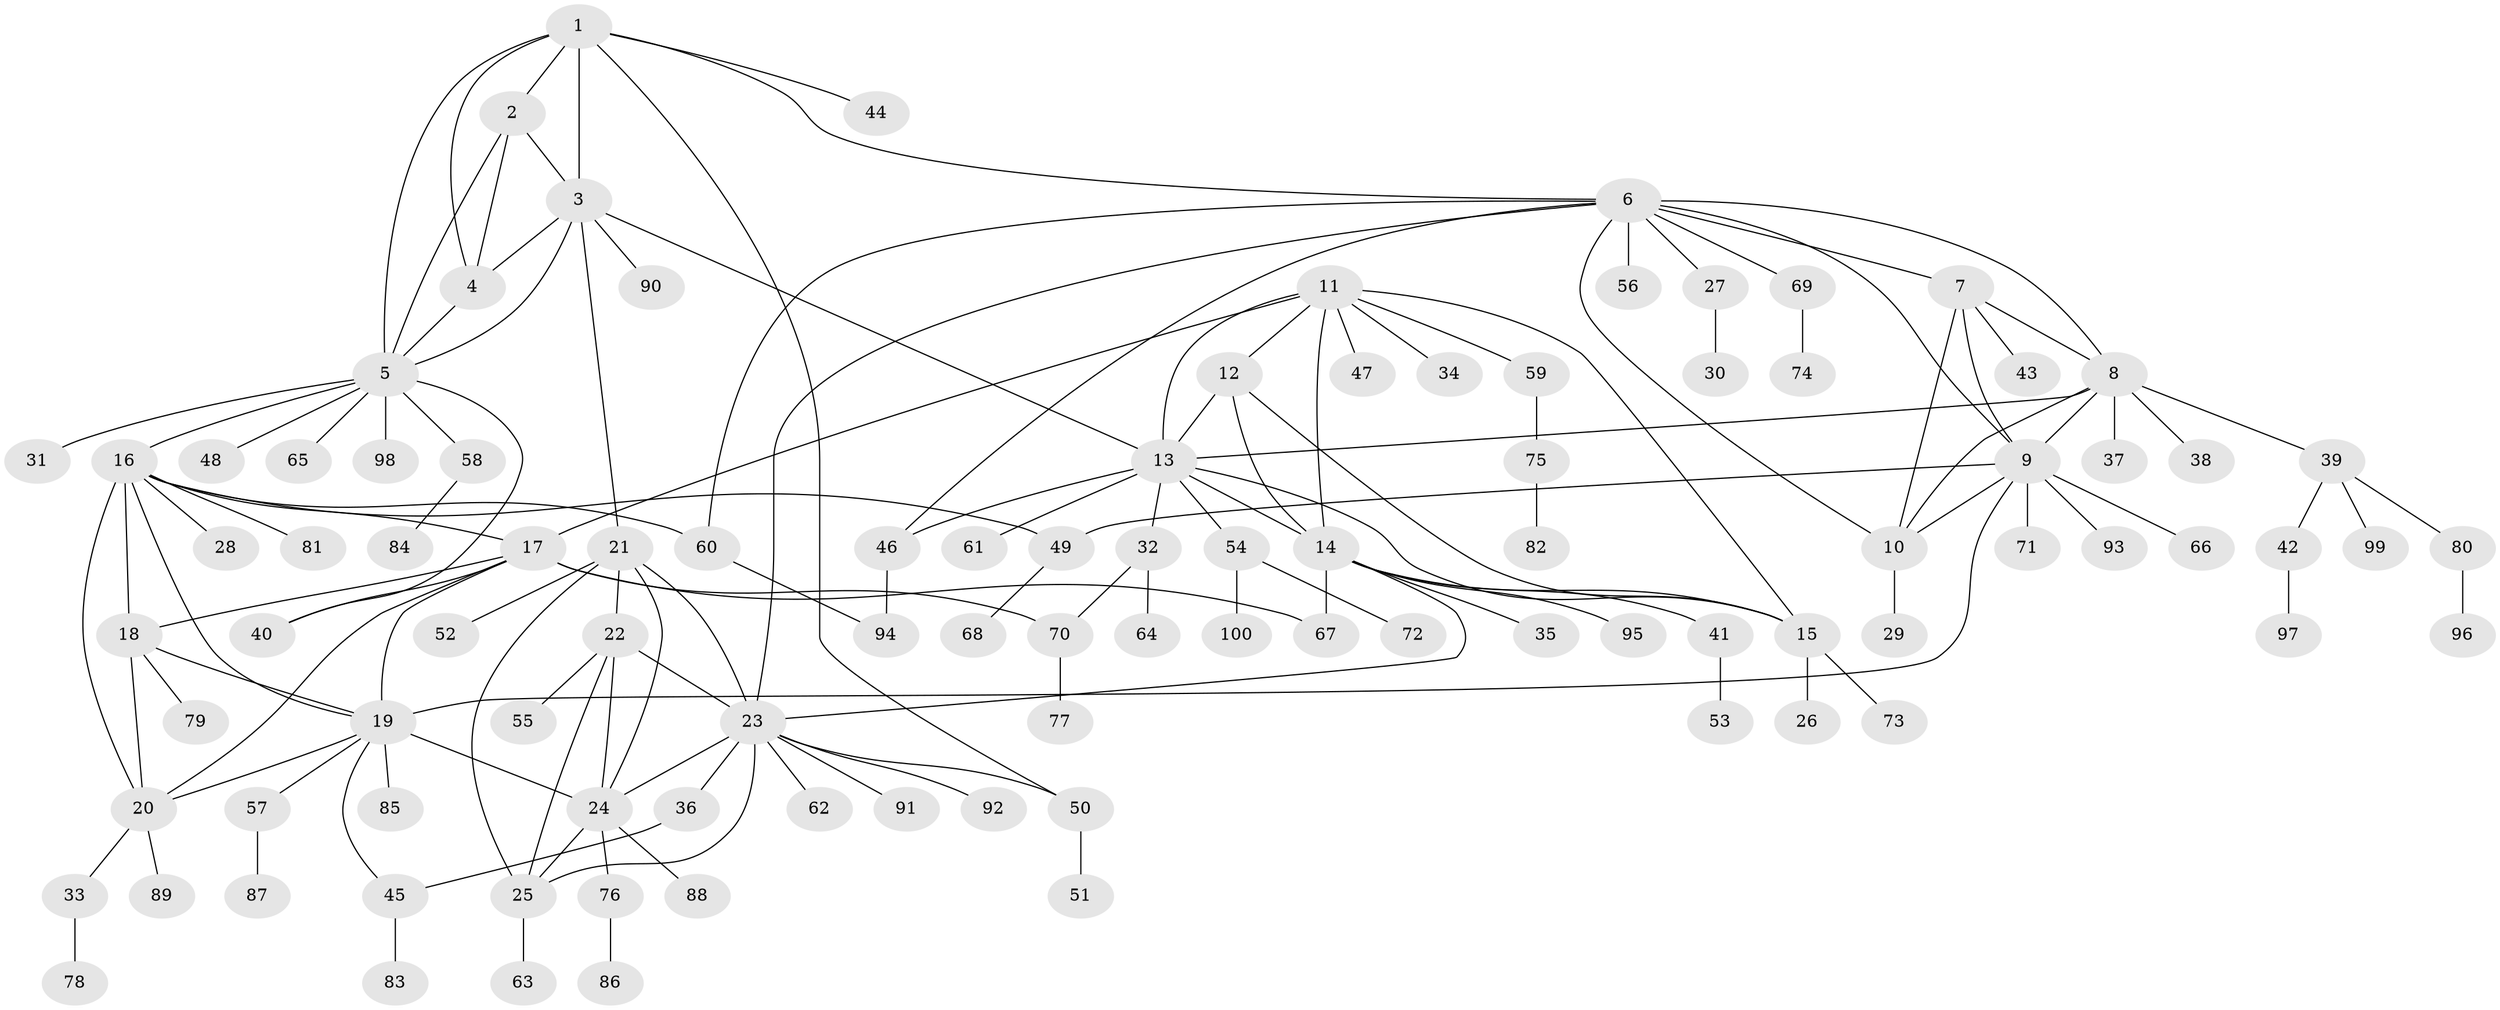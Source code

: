 // coarse degree distribution, {6: 0.04285714285714286, 4: 0.11428571428571428, 11: 0.014285714285714285, 9: 0.02857142857142857, 7: 0.02857142857142857, 8: 0.07142857142857142, 5: 0.04285714285714286, 10: 0.014285714285714285, 1: 0.38571428571428573, 3: 0.07142857142857142, 2: 0.18571428571428572}
// Generated by graph-tools (version 1.1) at 2025/52/03/04/25 22:52:35]
// undirected, 100 vertices, 144 edges
graph export_dot {
  node [color=gray90,style=filled];
  1;
  2;
  3;
  4;
  5;
  6;
  7;
  8;
  9;
  10;
  11;
  12;
  13;
  14;
  15;
  16;
  17;
  18;
  19;
  20;
  21;
  22;
  23;
  24;
  25;
  26;
  27;
  28;
  29;
  30;
  31;
  32;
  33;
  34;
  35;
  36;
  37;
  38;
  39;
  40;
  41;
  42;
  43;
  44;
  45;
  46;
  47;
  48;
  49;
  50;
  51;
  52;
  53;
  54;
  55;
  56;
  57;
  58;
  59;
  60;
  61;
  62;
  63;
  64;
  65;
  66;
  67;
  68;
  69;
  70;
  71;
  72;
  73;
  74;
  75;
  76;
  77;
  78;
  79;
  80;
  81;
  82;
  83;
  84;
  85;
  86;
  87;
  88;
  89;
  90;
  91;
  92;
  93;
  94;
  95;
  96;
  97;
  98;
  99;
  100;
  1 -- 2;
  1 -- 3;
  1 -- 4;
  1 -- 5;
  1 -- 6;
  1 -- 44;
  1 -- 50;
  2 -- 3;
  2 -- 4;
  2 -- 5;
  3 -- 4;
  3 -- 5;
  3 -- 13;
  3 -- 21;
  3 -- 90;
  4 -- 5;
  5 -- 16;
  5 -- 31;
  5 -- 40;
  5 -- 48;
  5 -- 58;
  5 -- 65;
  5 -- 98;
  6 -- 7;
  6 -- 8;
  6 -- 9;
  6 -- 10;
  6 -- 23;
  6 -- 27;
  6 -- 46;
  6 -- 56;
  6 -- 60;
  6 -- 69;
  7 -- 8;
  7 -- 9;
  7 -- 10;
  7 -- 43;
  8 -- 9;
  8 -- 10;
  8 -- 13;
  8 -- 37;
  8 -- 38;
  8 -- 39;
  9 -- 10;
  9 -- 19;
  9 -- 49;
  9 -- 66;
  9 -- 71;
  9 -- 93;
  10 -- 29;
  11 -- 12;
  11 -- 13;
  11 -- 14;
  11 -- 15;
  11 -- 17;
  11 -- 34;
  11 -- 47;
  11 -- 59;
  12 -- 13;
  12 -- 14;
  12 -- 15;
  13 -- 14;
  13 -- 15;
  13 -- 32;
  13 -- 46;
  13 -- 54;
  13 -- 61;
  14 -- 15;
  14 -- 23;
  14 -- 35;
  14 -- 41;
  14 -- 67;
  14 -- 95;
  15 -- 26;
  15 -- 73;
  16 -- 17;
  16 -- 18;
  16 -- 19;
  16 -- 20;
  16 -- 28;
  16 -- 49;
  16 -- 60;
  16 -- 81;
  17 -- 18;
  17 -- 19;
  17 -- 20;
  17 -- 40;
  17 -- 67;
  17 -- 70;
  18 -- 19;
  18 -- 20;
  18 -- 79;
  19 -- 20;
  19 -- 24;
  19 -- 45;
  19 -- 57;
  19 -- 85;
  20 -- 33;
  20 -- 89;
  21 -- 22;
  21 -- 23;
  21 -- 24;
  21 -- 25;
  21 -- 52;
  22 -- 23;
  22 -- 24;
  22 -- 25;
  22 -- 55;
  23 -- 24;
  23 -- 25;
  23 -- 36;
  23 -- 50;
  23 -- 62;
  23 -- 91;
  23 -- 92;
  24 -- 25;
  24 -- 76;
  24 -- 88;
  25 -- 63;
  27 -- 30;
  32 -- 64;
  32 -- 70;
  33 -- 78;
  36 -- 45;
  39 -- 42;
  39 -- 80;
  39 -- 99;
  41 -- 53;
  42 -- 97;
  45 -- 83;
  46 -- 94;
  49 -- 68;
  50 -- 51;
  54 -- 72;
  54 -- 100;
  57 -- 87;
  58 -- 84;
  59 -- 75;
  60 -- 94;
  69 -- 74;
  70 -- 77;
  75 -- 82;
  76 -- 86;
  80 -- 96;
}
